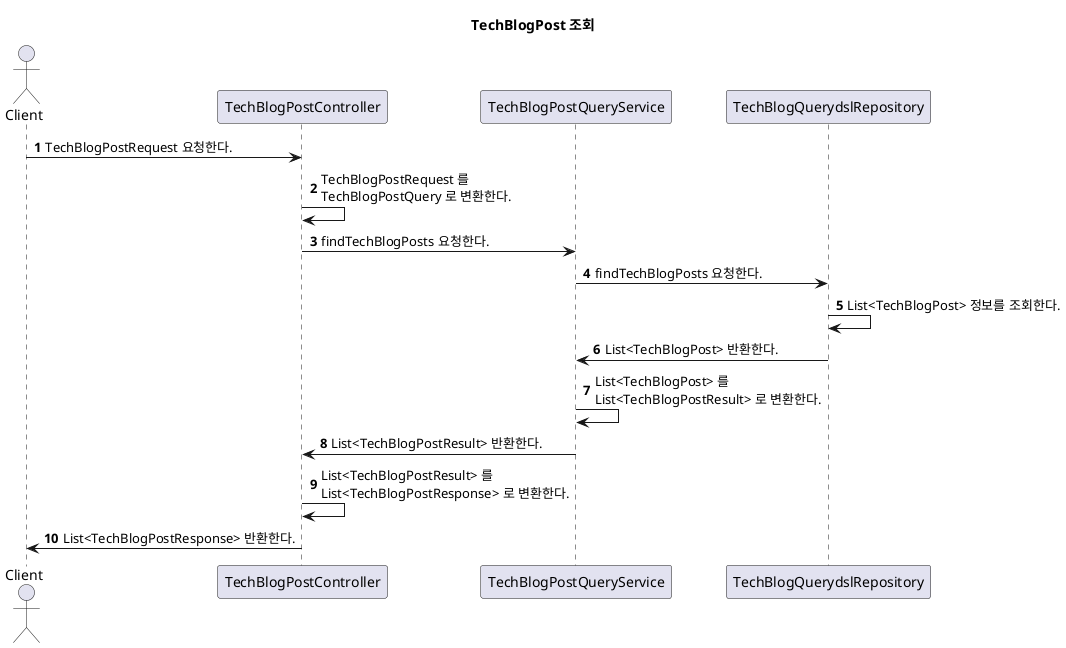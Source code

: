 @startuml
'https://plantuml.com/sequence-diagram

title: TechBlogPost 조회

autonumber

actor Client

Client -> TechBlogPostController: TechBlogPostRequest 요청한다.
TechBlogPostController -> TechBlogPostController: TechBlogPostRequest 를 \nTechBlogPostQuery 로 변환한다.
TechBlogPostController -> TechBlogPostQueryService: findTechBlogPosts 요청한다.

TechBlogPostQueryService -> TechBlogQuerydslRepository: findTechBlogPosts 요청한다.

TechBlogQuerydslRepository -> TechBlogQuerydslRepository: List<TechBlogPost> 정보를 조회한다.
TechBlogQuerydslRepository -> TechBlogPostQueryService: List<TechBlogPost> 반환한다.

TechBlogPostQueryService -> TechBlogPostQueryService: List<TechBlogPost> 를 \nList<TechBlogPostResult> 로 변환한다.
TechBlogPostQueryService -> TechBlogPostController: List<TechBlogPostResult> 반환한다.

TechBlogPostController -> TechBlogPostController: List<TechBlogPostResult> 를 \nList<TechBlogPostResponse> 로 변환한다.
TechBlogPostController -> Client: List<TechBlogPostResponse> 반환한다.


@enduml